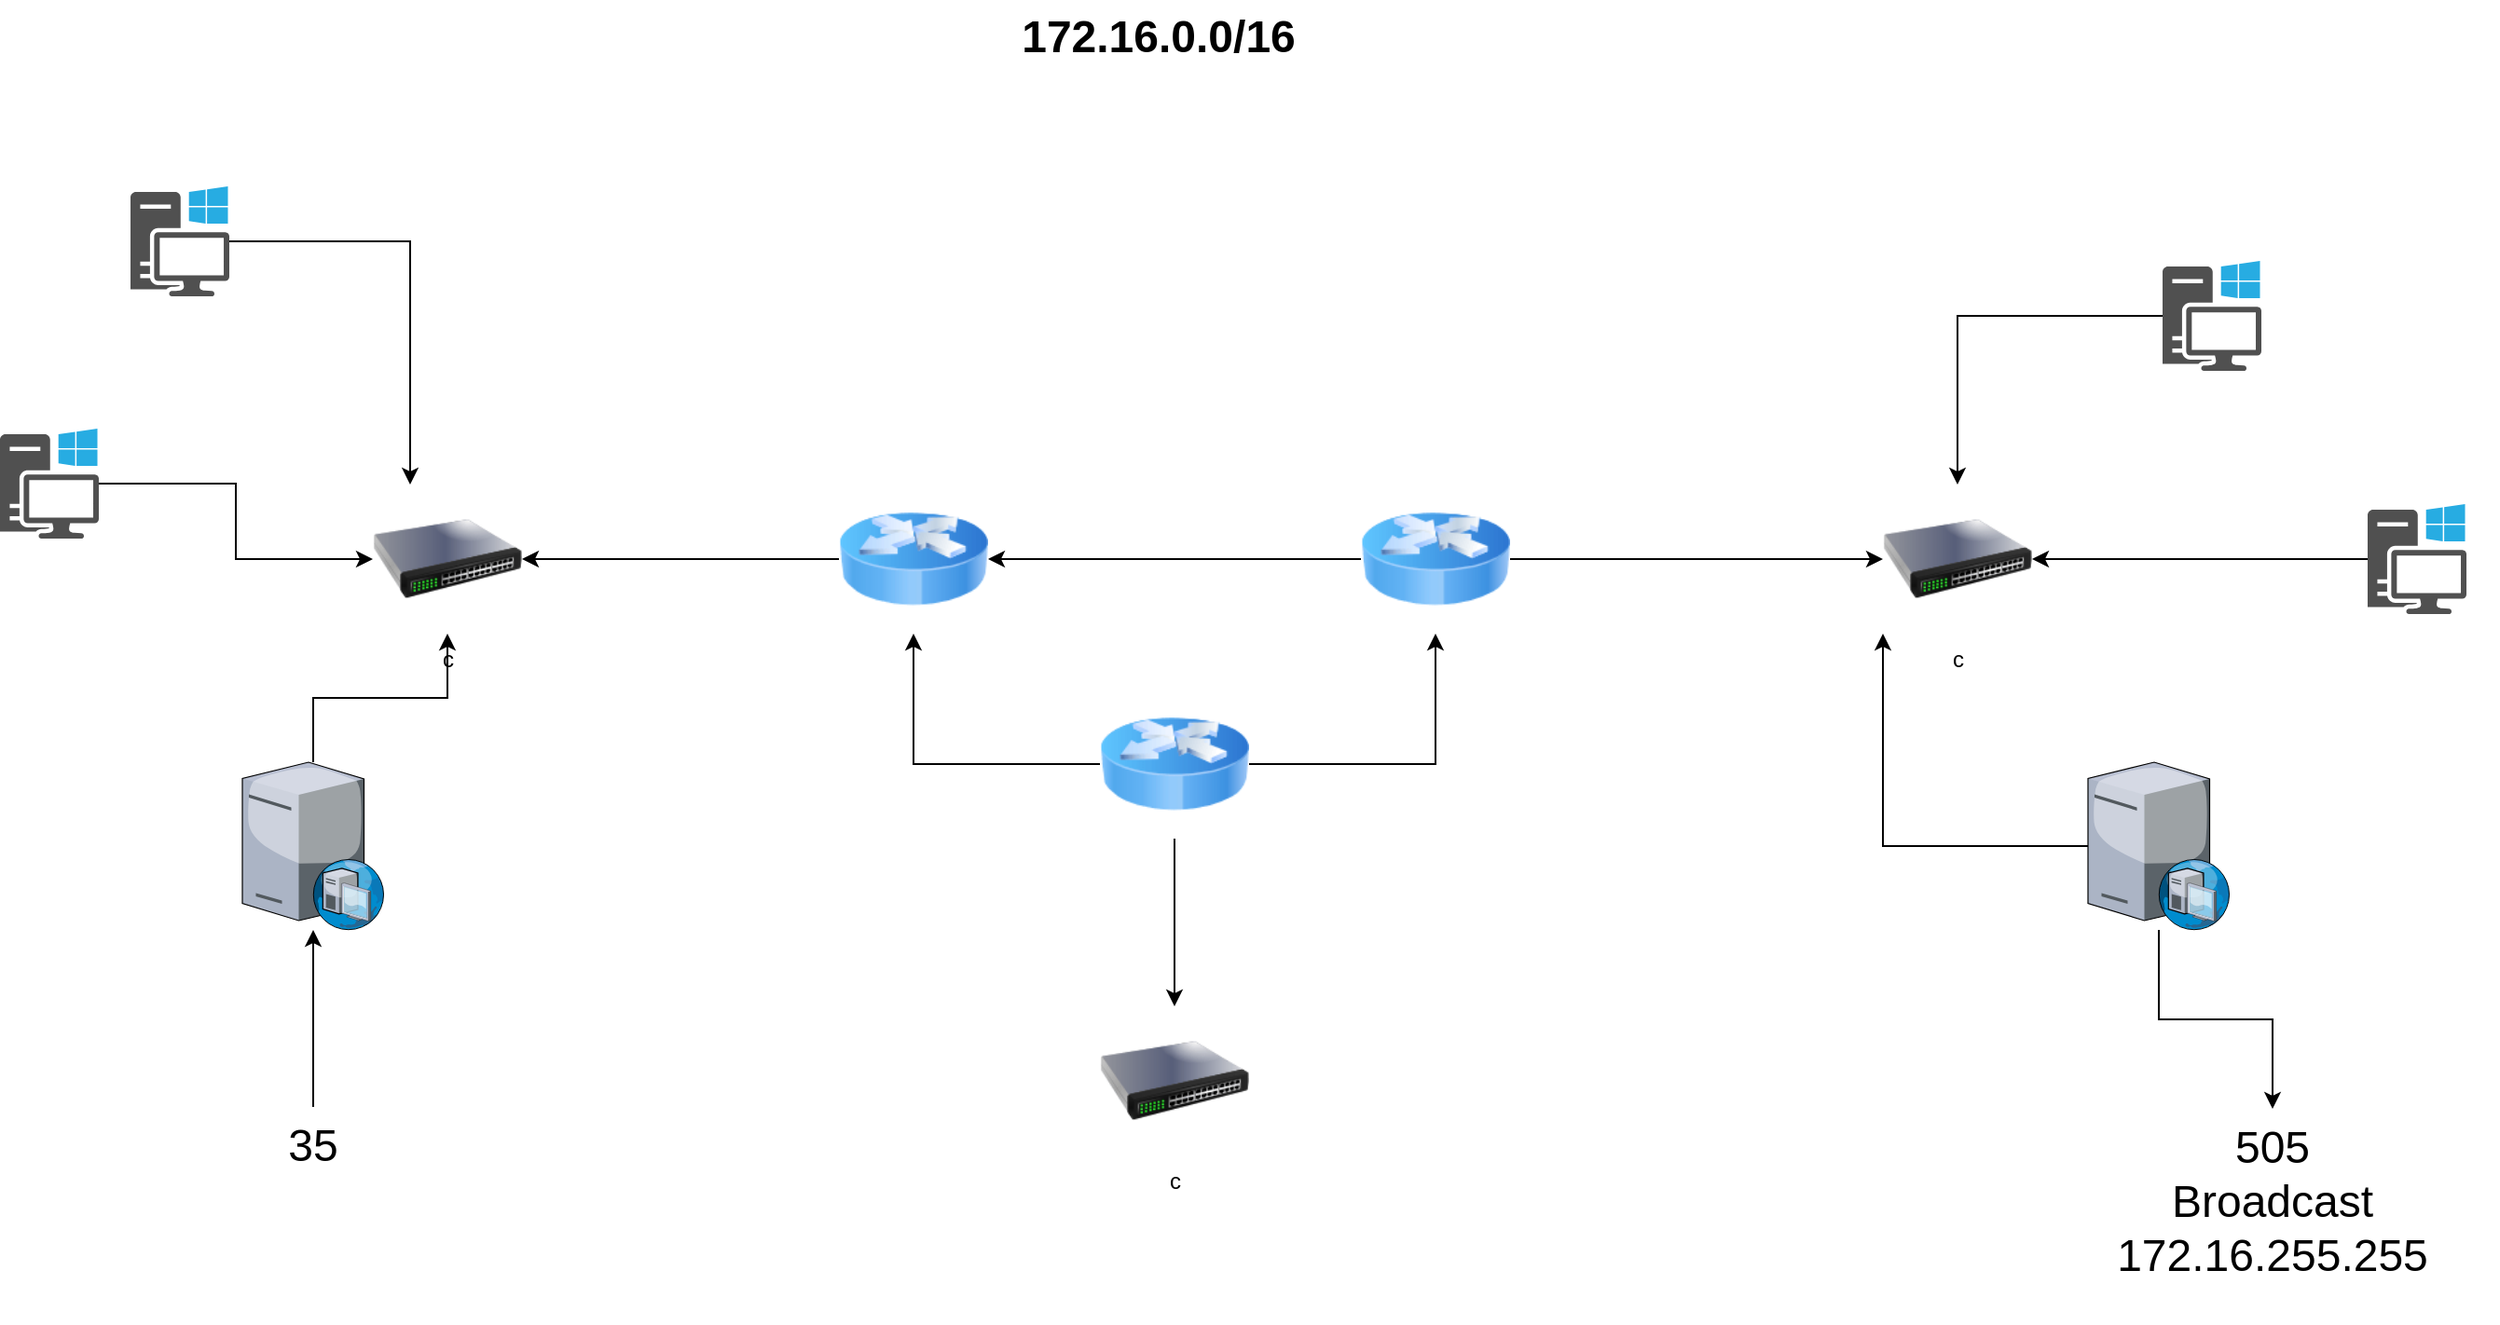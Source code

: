 <mxfile version="20.3.0" type="device"><diagram name="Page-1" id="e3a06f82-3646-2815-327d-82caf3d4e204"><mxGraphModel dx="1896" dy="1153" grid="1" gridSize="10" guides="1" tooltips="1" connect="1" arrows="1" fold="1" page="1" pageScale="1.5" pageWidth="1169" pageHeight="826" background="none" math="0" shadow="0"><root><mxCell id="0" style=";html=1;"/><mxCell id="1" style=";html=1;" parent="0"/><mxCell id="6a7d8f32e03d9370-62" value="172.16.0.0/16" style="text;strokeColor=none;fillColor=none;html=1;fontSize=24;fontStyle=1;verticalAlign=middle;align=center;" parent="1" vertex="1"><mxGeometry x="410" y="70" width="861" height="40" as="geometry"/></mxCell><mxCell id="VJvmG_3_rnU2j_9sjXdq-1" value="c" style="image;html=1;image=img/lib/clip_art/networking/Switch_128x128.png" vertex="1" parent="1"><mxGeometry x="420" y="330" width="80" height="80" as="geometry"/></mxCell><mxCell id="VJvmG_3_rnU2j_9sjXdq-10" style="edgeStyle=orthogonalEdgeStyle;rounded=0;orthogonalLoop=1;jettySize=auto;html=1;" edge="1" parent="1" source="VJvmG_3_rnU2j_9sjXdq-2" target="VJvmG_3_rnU2j_9sjXdq-1"><mxGeometry relative="1" as="geometry"/></mxCell><mxCell id="VJvmG_3_rnU2j_9sjXdq-2" value="" style="image;html=1;image=img/lib/clip_art/networking/Router_Icon_128x128.png" vertex="1" parent="1"><mxGeometry x="670" y="330" width="80" height="80" as="geometry"/></mxCell><mxCell id="VJvmG_3_rnU2j_9sjXdq-9" style="edgeStyle=orthogonalEdgeStyle;rounded=0;orthogonalLoop=1;jettySize=auto;html=1;" edge="1" parent="1" source="VJvmG_3_rnU2j_9sjXdq-3" target="VJvmG_3_rnU2j_9sjXdq-2"><mxGeometry relative="1" as="geometry"/></mxCell><mxCell id="VJvmG_3_rnU2j_9sjXdq-13" style="edgeStyle=orthogonalEdgeStyle;rounded=0;orthogonalLoop=1;jettySize=auto;html=1;" edge="1" parent="1" source="VJvmG_3_rnU2j_9sjXdq-3" target="VJvmG_3_rnU2j_9sjXdq-12"><mxGeometry relative="1" as="geometry"/></mxCell><mxCell id="VJvmG_3_rnU2j_9sjXdq-3" value="" style="image;html=1;image=img/lib/clip_art/networking/Router_Icon_128x128.png" vertex="1" parent="1"><mxGeometry x="950" y="330" width="80" height="80" as="geometry"/></mxCell><mxCell id="VJvmG_3_rnU2j_9sjXdq-7" style="edgeStyle=orthogonalEdgeStyle;rounded=0;orthogonalLoop=1;jettySize=auto;html=1;" edge="1" parent="1" source="VJvmG_3_rnU2j_9sjXdq-6" target="VJvmG_3_rnU2j_9sjXdq-2"><mxGeometry relative="1" as="geometry"/></mxCell><mxCell id="VJvmG_3_rnU2j_9sjXdq-8" style="edgeStyle=orthogonalEdgeStyle;rounded=0;orthogonalLoop=1;jettySize=auto;html=1;" edge="1" parent="1" source="VJvmG_3_rnU2j_9sjXdq-6" target="VJvmG_3_rnU2j_9sjXdq-3"><mxGeometry relative="1" as="geometry"/></mxCell><mxCell id="VJvmG_3_rnU2j_9sjXdq-15" style="edgeStyle=orthogonalEdgeStyle;rounded=0;orthogonalLoop=1;jettySize=auto;html=1;" edge="1" parent="1" source="VJvmG_3_rnU2j_9sjXdq-6" target="VJvmG_3_rnU2j_9sjXdq-14"><mxGeometry relative="1" as="geometry"/></mxCell><mxCell id="VJvmG_3_rnU2j_9sjXdq-6" value="" style="image;html=1;image=img/lib/clip_art/networking/Router_Icon_128x128.png" vertex="1" parent="1"><mxGeometry x="810" y="440" width="80" height="80" as="geometry"/></mxCell><mxCell id="VJvmG_3_rnU2j_9sjXdq-12" value="c" style="image;html=1;image=img/lib/clip_art/networking/Switch_128x128.png" vertex="1" parent="1"><mxGeometry x="1230" y="330" width="80" height="80" as="geometry"/></mxCell><mxCell id="VJvmG_3_rnU2j_9sjXdq-14" value="c" style="image;html=1;image=img/lib/clip_art/networking/Switch_128x128.png" vertex="1" parent="1"><mxGeometry x="810" y="610" width="80" height="80" as="geometry"/></mxCell><mxCell id="VJvmG_3_rnU2j_9sjXdq-19" style="edgeStyle=orthogonalEdgeStyle;rounded=0;orthogonalLoop=1;jettySize=auto;html=1;entryX=0.25;entryY=0;entryDx=0;entryDy=0;" edge="1" parent="1" source="VJvmG_3_rnU2j_9sjXdq-16" target="VJvmG_3_rnU2j_9sjXdq-1"><mxGeometry relative="1" as="geometry"/></mxCell><mxCell id="VJvmG_3_rnU2j_9sjXdq-16" value="" style="sketch=0;pointerEvents=1;shadow=0;dashed=0;html=1;strokeColor=none;fillColor=#505050;labelPosition=center;verticalLabelPosition=bottom;verticalAlign=top;outlineConnect=0;align=center;shape=mxgraph.office.devices.workstation_pc;" vertex="1" parent="1"><mxGeometry x="290" y="170" width="53" height="59" as="geometry"/></mxCell><mxCell id="VJvmG_3_rnU2j_9sjXdq-18" style="edgeStyle=orthogonalEdgeStyle;rounded=0;orthogonalLoop=1;jettySize=auto;html=1;entryX=0;entryY=0.5;entryDx=0;entryDy=0;" edge="1" parent="1" source="VJvmG_3_rnU2j_9sjXdq-17" target="VJvmG_3_rnU2j_9sjXdq-1"><mxGeometry relative="1" as="geometry"/></mxCell><mxCell id="VJvmG_3_rnU2j_9sjXdq-17" value="" style="sketch=0;pointerEvents=1;shadow=0;dashed=0;html=1;strokeColor=none;fillColor=#505050;labelPosition=center;verticalLabelPosition=bottom;verticalAlign=top;outlineConnect=0;align=center;shape=mxgraph.office.devices.workstation_pc;" vertex="1" parent="1"><mxGeometry x="220" y="300" width="53" height="59" as="geometry"/></mxCell><mxCell id="VJvmG_3_rnU2j_9sjXdq-22" style="edgeStyle=orthogonalEdgeStyle;rounded=0;orthogonalLoop=1;jettySize=auto;html=1;" edge="1" parent="1" source="VJvmG_3_rnU2j_9sjXdq-20" target="VJvmG_3_rnU2j_9sjXdq-12"><mxGeometry relative="1" as="geometry"/></mxCell><mxCell id="VJvmG_3_rnU2j_9sjXdq-20" value="" style="sketch=0;pointerEvents=1;shadow=0;dashed=0;html=1;strokeColor=none;fillColor=#505050;labelPosition=center;verticalLabelPosition=bottom;verticalAlign=top;outlineConnect=0;align=center;shape=mxgraph.office.devices.workstation_pc;" vertex="1" parent="1"><mxGeometry x="1380" y="210" width="53" height="59" as="geometry"/></mxCell><mxCell id="VJvmG_3_rnU2j_9sjXdq-23" style="edgeStyle=orthogonalEdgeStyle;rounded=0;orthogonalLoop=1;jettySize=auto;html=1;" edge="1" parent="1" source="VJvmG_3_rnU2j_9sjXdq-21" target="VJvmG_3_rnU2j_9sjXdq-12"><mxGeometry relative="1" as="geometry"/></mxCell><mxCell id="VJvmG_3_rnU2j_9sjXdq-21" value="" style="sketch=0;pointerEvents=1;shadow=0;dashed=0;html=1;strokeColor=none;fillColor=#505050;labelPosition=center;verticalLabelPosition=bottom;verticalAlign=top;outlineConnect=0;align=center;shape=mxgraph.office.devices.workstation_pc;" vertex="1" parent="1"><mxGeometry x="1490" y="340.5" width="53" height="59" as="geometry"/></mxCell><mxCell id="VJvmG_3_rnU2j_9sjXdq-27" style="edgeStyle=orthogonalEdgeStyle;rounded=0;orthogonalLoop=1;jettySize=auto;html=1;" edge="1" parent="1" source="VJvmG_3_rnU2j_9sjXdq-24" target="VJvmG_3_rnU2j_9sjXdq-1"><mxGeometry relative="1" as="geometry"/></mxCell><mxCell id="VJvmG_3_rnU2j_9sjXdq-24" value="" style="verticalLabelPosition=bottom;sketch=0;aspect=fixed;html=1;verticalAlign=top;strokeColor=none;align=center;outlineConnect=0;shape=mxgraph.citrix.dhcp_server;" vertex="1" parent="1"><mxGeometry x="350" y="479" width="76" height="90" as="geometry"/></mxCell><mxCell id="VJvmG_3_rnU2j_9sjXdq-26" style="edgeStyle=orthogonalEdgeStyle;rounded=0;orthogonalLoop=1;jettySize=auto;html=1;entryX=0;entryY=1;entryDx=0;entryDy=0;" edge="1" parent="1" source="VJvmG_3_rnU2j_9sjXdq-25" target="VJvmG_3_rnU2j_9sjXdq-12"><mxGeometry relative="1" as="geometry"/></mxCell><mxCell id="VJvmG_3_rnU2j_9sjXdq-29" value="" style="edgeStyle=orthogonalEdgeStyle;rounded=0;orthogonalLoop=1;jettySize=auto;html=1;" edge="1" parent="1" source="VJvmG_3_rnU2j_9sjXdq-25" target="VJvmG_3_rnU2j_9sjXdq-28"><mxGeometry relative="1" as="geometry"/></mxCell><mxCell id="VJvmG_3_rnU2j_9sjXdq-25" value="" style="verticalLabelPosition=bottom;sketch=0;aspect=fixed;html=1;verticalAlign=top;strokeColor=none;align=center;outlineConnect=0;shape=mxgraph.citrix.dhcp_server;" vertex="1" parent="1"><mxGeometry x="1340" y="479" width="76" height="90" as="geometry"/></mxCell><mxCell id="VJvmG_3_rnU2j_9sjXdq-28" value="&lt;font style=&quot;font-size: 24px;&quot;&gt;505&lt;br&gt;Broadcast 172.16.255.255&lt;br&gt;&lt;/font&gt;" style="shape=parallelogram;perimeter=parallelogramPerimeter;whiteSpace=wrap;html=1;fixedSize=1;verticalAlign=top;strokeColor=none;sketch=0;" vertex="1" parent="1"><mxGeometry x="1318" y="665" width="242" height="115" as="geometry"/></mxCell><mxCell id="VJvmG_3_rnU2j_9sjXdq-33" style="edgeStyle=orthogonalEdgeStyle;rounded=0;orthogonalLoop=1;jettySize=auto;html=1;fontSize=24;" edge="1" parent="1" source="VJvmG_3_rnU2j_9sjXdq-32" target="VJvmG_3_rnU2j_9sjXdq-24"><mxGeometry relative="1" as="geometry"/></mxCell><mxCell id="VJvmG_3_rnU2j_9sjXdq-32" value="&lt;font style=&quot;font-size: 24px;&quot;&gt;35&lt;/font&gt;" style="shape=parallelogram;perimeter=parallelogramPerimeter;whiteSpace=wrap;html=1;fixedSize=1;verticalAlign=top;strokeColor=none;sketch=0;" vertex="1" parent="1"><mxGeometry x="272" y="664" width="232" height="66" as="geometry"/></mxCell></root></mxGraphModel></diagram></mxfile>